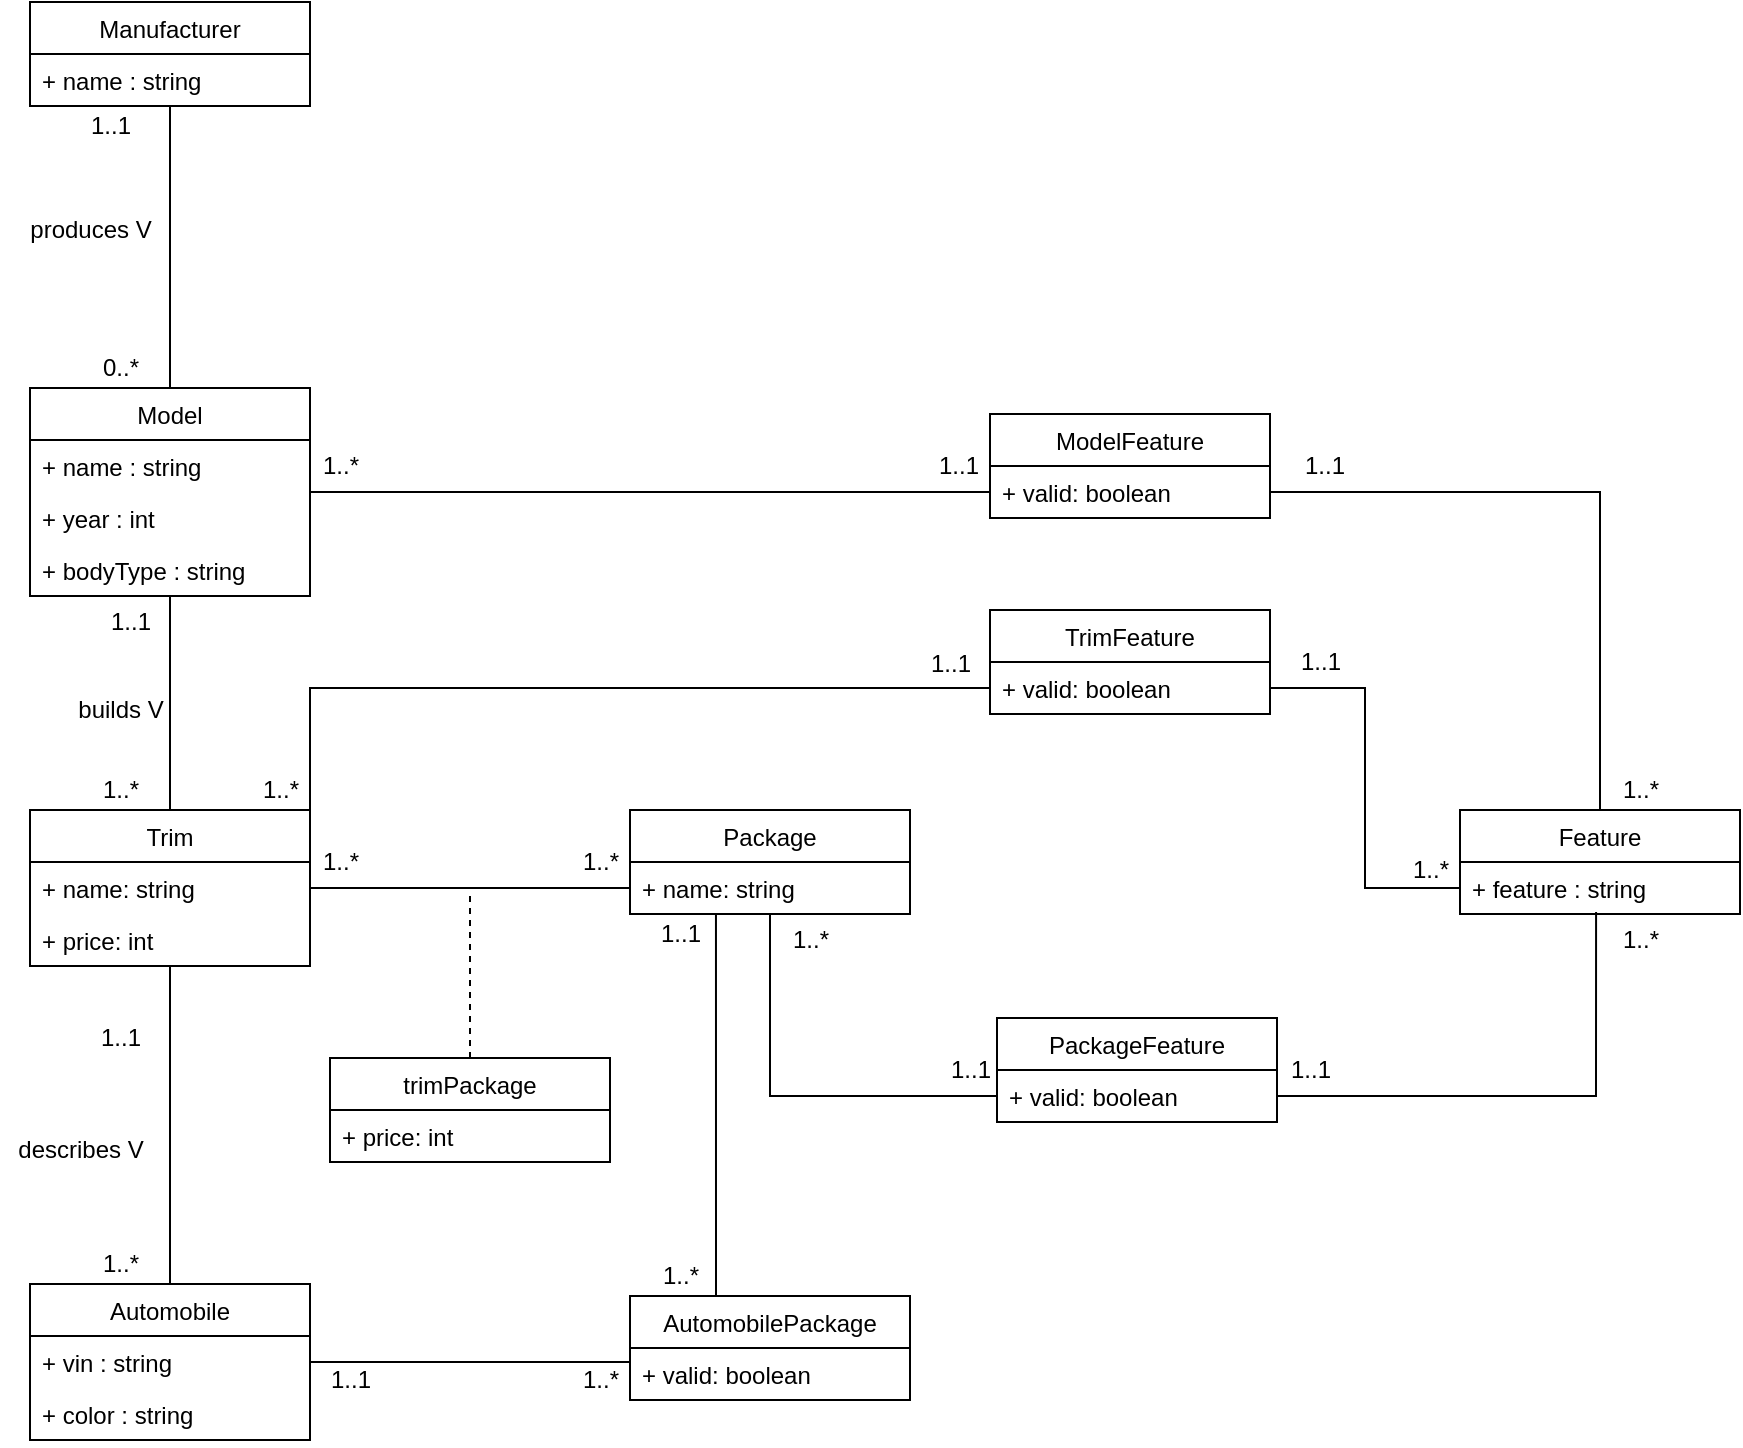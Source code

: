 <mxfile version="17.4.1" type="github" pages="2">
  <diagram id="C5RBs43oDa-KdzZeNtuy" name="UML">
    <mxGraphModel dx="1426" dy="756" grid="1" gridSize="10" guides="1" tooltips="1" connect="1" arrows="1" fold="1" page="1" pageScale="1" pageWidth="827" pageHeight="1169" math="0" shadow="0">
      <root>
        <mxCell id="WIyWlLk6GJQsqaUBKTNV-0" />
        <mxCell id="WIyWlLk6GJQsqaUBKTNV-1" parent="WIyWlLk6GJQsqaUBKTNV-0" />
        <mxCell id="Or8MDgzWeUA1rg3pKt2o-17" value="Automobile" style="swimlane;fontStyle=0;childLayout=stackLayout;horizontal=1;startSize=26;fillColor=none;horizontalStack=0;resizeParent=1;resizeParentMax=0;resizeLast=0;collapsible=1;marginBottom=0;" parent="WIyWlLk6GJQsqaUBKTNV-1" vertex="1">
          <mxGeometry x="400" y="757" width="140" height="78" as="geometry" />
        </mxCell>
        <mxCell id="Or8MDgzWeUA1rg3pKt2o-19" value="+ vin : string" style="text;strokeColor=none;fillColor=none;align=left;verticalAlign=top;spacingLeft=4;spacingRight=4;overflow=hidden;rotatable=0;points=[[0,0.5],[1,0.5]];portConstraint=eastwest;" parent="Or8MDgzWeUA1rg3pKt2o-17" vertex="1">
          <mxGeometry y="26" width="140" height="26" as="geometry" />
        </mxCell>
        <mxCell id="o4tWrnGbzl8JwMSjb8Ak-13" value="+ color : string" style="text;strokeColor=none;fillColor=none;align=left;verticalAlign=top;spacingLeft=4;spacingRight=4;overflow=hidden;rotatable=0;points=[[0,0.5],[1,0.5]];portConstraint=eastwest;" parent="Or8MDgzWeUA1rg3pKt2o-17" vertex="1">
          <mxGeometry y="52" width="140" height="26" as="geometry" />
        </mxCell>
        <mxCell id="Ud0a_NICC3Nt5wF7IsXR-11" style="edgeStyle=orthogonalEdgeStyle;rounded=0;orthogonalLoop=1;jettySize=auto;html=1;endArrow=none;endFill=0;" parent="WIyWlLk6GJQsqaUBKTNV-1" source="Or8MDgzWeUA1rg3pKt2o-31" target="Or8MDgzWeUA1rg3pKt2o-44" edge="1">
          <mxGeometry relative="1" as="geometry" />
        </mxCell>
        <mxCell id="Or8MDgzWeUA1rg3pKt2o-31" value="Manufacturer" style="swimlane;fontStyle=0;childLayout=stackLayout;horizontal=1;startSize=26;fillColor=none;horizontalStack=0;resizeParent=1;resizeParentMax=0;resizeLast=0;collapsible=1;marginBottom=0;" parent="WIyWlLk6GJQsqaUBKTNV-1" vertex="1">
          <mxGeometry x="400" y="116" width="140" height="52" as="geometry" />
        </mxCell>
        <mxCell id="Or8MDgzWeUA1rg3pKt2o-32" value="+ name : string" style="text;strokeColor=none;fillColor=none;align=left;verticalAlign=top;spacingLeft=4;spacingRight=4;overflow=hidden;rotatable=0;points=[[0,0.5],[1,0.5]];portConstraint=eastwest;" parent="Or8MDgzWeUA1rg3pKt2o-31" vertex="1">
          <mxGeometry y="26" width="140" height="26" as="geometry" />
        </mxCell>
        <mxCell id="Or8MDgzWeUA1rg3pKt2o-34" value="1..1" style="text;html=1;align=center;verticalAlign=middle;resizable=0;points=[];autosize=1;strokeColor=none;fillColor=none;" parent="WIyWlLk6GJQsqaUBKTNV-1" vertex="1">
          <mxGeometry x="420" y="168" width="40" height="20" as="geometry" />
        </mxCell>
        <mxCell id="Or8MDgzWeUA1rg3pKt2o-35" value="0..*" style="text;html=1;align=center;verticalAlign=middle;resizable=0;points=[];autosize=1;strokeColor=none;fillColor=none;" parent="WIyWlLk6GJQsqaUBKTNV-1" vertex="1">
          <mxGeometry x="430" y="289" width="30" height="20" as="geometry" />
        </mxCell>
        <mxCell id="Ud0a_NICC3Nt5wF7IsXR-9" style="edgeStyle=orthogonalEdgeStyle;rounded=0;orthogonalLoop=1;jettySize=auto;html=1;entryX=0.5;entryY=0;entryDx=0;entryDy=0;endArrow=none;endFill=0;" parent="WIyWlLk6GJQsqaUBKTNV-1" source="Or8MDgzWeUA1rg3pKt2o-44" target="8DEb6k_h8O8LY1NTbbbO-2" edge="1">
          <mxGeometry relative="1" as="geometry" />
        </mxCell>
        <mxCell id="-DOf1A34W1WNaZHsbsLS-14" style="edgeStyle=orthogonalEdgeStyle;rounded=0;orthogonalLoop=1;jettySize=auto;html=1;endArrow=none;endFill=0;" parent="WIyWlLk6GJQsqaUBKTNV-1" source="Or8MDgzWeUA1rg3pKt2o-44" target="-DOf1A34W1WNaZHsbsLS-1" edge="1">
          <mxGeometry relative="1" as="geometry" />
        </mxCell>
        <mxCell id="Or8MDgzWeUA1rg3pKt2o-44" value="Model" style="swimlane;fontStyle=0;childLayout=stackLayout;horizontal=1;startSize=26;fillColor=none;horizontalStack=0;resizeParent=1;resizeParentMax=0;resizeLast=0;collapsible=1;marginBottom=0;" parent="WIyWlLk6GJQsqaUBKTNV-1" vertex="1">
          <mxGeometry x="400" y="309" width="140" height="104" as="geometry" />
        </mxCell>
        <mxCell id="Or8MDgzWeUA1rg3pKt2o-45" value="+ name : string" style="text;strokeColor=none;fillColor=none;align=left;verticalAlign=top;spacingLeft=4;spacingRight=4;overflow=hidden;rotatable=0;points=[[0,0.5],[1,0.5]];portConstraint=eastwest;" parent="Or8MDgzWeUA1rg3pKt2o-44" vertex="1">
          <mxGeometry y="26" width="140" height="26" as="geometry" />
        </mxCell>
        <mxCell id="o4tWrnGbzl8JwMSjb8Ak-18" value="+ year : int" style="text;strokeColor=none;fillColor=none;align=left;verticalAlign=top;spacingLeft=4;spacingRight=4;overflow=hidden;rotatable=0;points=[[0,0.5],[1,0.5]];portConstraint=eastwest;" parent="Or8MDgzWeUA1rg3pKt2o-44" vertex="1">
          <mxGeometry y="52" width="140" height="26" as="geometry" />
        </mxCell>
        <mxCell id="o4tWrnGbzl8JwMSjb8Ak-20" value="+ bodyType : string" style="text;strokeColor=none;fillColor=none;align=left;verticalAlign=top;spacingLeft=4;spacingRight=4;overflow=hidden;rotatable=0;points=[[0,0.5],[1,0.5]];portConstraint=eastwest;" parent="Or8MDgzWeUA1rg3pKt2o-44" vertex="1">
          <mxGeometry y="78" width="140" height="26" as="geometry" />
        </mxCell>
        <mxCell id="Or8MDgzWeUA1rg3pKt2o-52" value="1..1" style="text;html=1;align=center;verticalAlign=middle;resizable=0;points=[];autosize=1;strokeColor=none;fillColor=none;" parent="WIyWlLk6GJQsqaUBKTNV-1" vertex="1">
          <mxGeometry x="430" y="416" width="40" height="20" as="geometry" />
        </mxCell>
        <mxCell id="-m3CD6y7b0vlXwfP6cMi-0" value="produces V" style="text;html=1;align=center;verticalAlign=middle;resizable=0;points=[];autosize=1;strokeColor=none;fillColor=none;" parent="WIyWlLk6GJQsqaUBKTNV-1" vertex="1">
          <mxGeometry x="390" y="220" width="80" height="20" as="geometry" />
        </mxCell>
        <mxCell id="Ud0a_NICC3Nt5wF7IsXR-8" style="edgeStyle=orthogonalEdgeStyle;rounded=0;orthogonalLoop=1;jettySize=auto;html=1;entryX=0.5;entryY=0;entryDx=0;entryDy=0;endArrow=none;endFill=0;" parent="WIyWlLk6GJQsqaUBKTNV-1" source="8DEb6k_h8O8LY1NTbbbO-2" target="Or8MDgzWeUA1rg3pKt2o-17" edge="1">
          <mxGeometry relative="1" as="geometry" />
        </mxCell>
        <mxCell id="8DEb6k_h8O8LY1NTbbbO-2" value="Trim" style="swimlane;fontStyle=0;childLayout=stackLayout;horizontal=1;startSize=26;fillColor=none;horizontalStack=0;resizeParent=1;resizeParentMax=0;resizeLast=0;collapsible=1;marginBottom=0;" parent="WIyWlLk6GJQsqaUBKTNV-1" vertex="1">
          <mxGeometry x="400" y="520" width="140" height="78" as="geometry" />
        </mxCell>
        <mxCell id="8DEb6k_h8O8LY1NTbbbO-3" value="+ name: string" style="text;strokeColor=none;fillColor=none;align=left;verticalAlign=top;spacingLeft=4;spacingRight=4;overflow=hidden;rotatable=0;points=[[0,0.5],[1,0.5]];portConstraint=eastwest;" parent="8DEb6k_h8O8LY1NTbbbO-2" vertex="1">
          <mxGeometry y="26" width="140" height="26" as="geometry" />
        </mxCell>
        <mxCell id="8DEb6k_h8O8LY1NTbbbO-4" value="+ price: int" style="text;strokeColor=none;fillColor=none;align=left;verticalAlign=top;spacingLeft=4;spacingRight=4;overflow=hidden;rotatable=0;points=[[0,0.5],[1,0.5]];portConstraint=eastwest;" parent="8DEb6k_h8O8LY1NTbbbO-2" vertex="1">
          <mxGeometry y="52" width="140" height="26" as="geometry" />
        </mxCell>
        <mxCell id="8DEb6k_h8O8LY1NTbbbO-6" value="Feature" style="swimlane;fontStyle=0;childLayout=stackLayout;horizontal=1;startSize=26;fillColor=none;horizontalStack=0;resizeParent=1;resizeParentMax=0;resizeLast=0;collapsible=1;marginBottom=0;" parent="WIyWlLk6GJQsqaUBKTNV-1" vertex="1">
          <mxGeometry x="1115" y="520" width="140" height="52" as="geometry" />
        </mxCell>
        <mxCell id="8DEb6k_h8O8LY1NTbbbO-7" value="+ feature : string" style="text;strokeColor=none;fillColor=none;align=left;verticalAlign=top;spacingLeft=4;spacingRight=4;overflow=hidden;rotatable=0;points=[[0,0.5],[1,0.5]];portConstraint=eastwest;" parent="8DEb6k_h8O8LY1NTbbbO-6" vertex="1">
          <mxGeometry y="26" width="140" height="26" as="geometry" />
        </mxCell>
        <mxCell id="-DOf1A34W1WNaZHsbsLS-8" style="edgeStyle=orthogonalEdgeStyle;rounded=0;orthogonalLoop=1;jettySize=auto;html=1;endArrow=none;endFill=0;" parent="WIyWlLk6GJQsqaUBKTNV-1" source="8DEb6k_h8O8LY1NTbbbO-10" target="-DOf1A34W1WNaZHsbsLS-7" edge="1">
          <mxGeometry relative="1" as="geometry" />
        </mxCell>
        <mxCell id="8DEb6k_h8O8LY1NTbbbO-10" value="Package" style="swimlane;fontStyle=0;childLayout=stackLayout;horizontal=1;startSize=26;fillColor=none;horizontalStack=0;resizeParent=1;resizeParentMax=0;resizeLast=0;collapsible=1;marginBottom=0;" parent="WIyWlLk6GJQsqaUBKTNV-1" vertex="1">
          <mxGeometry x="700" y="520" width="140" height="52" as="geometry" />
        </mxCell>
        <mxCell id="8DEb6k_h8O8LY1NTbbbO-12" value="+ name: string" style="text;strokeColor=none;fillColor=none;align=left;verticalAlign=top;spacingLeft=4;spacingRight=4;overflow=hidden;rotatable=0;points=[[0,0.5],[1,0.5]];portConstraint=eastwest;" parent="8DEb6k_h8O8LY1NTbbbO-10" vertex="1">
          <mxGeometry y="26" width="140" height="26" as="geometry" />
        </mxCell>
        <mxCell id="Ud0a_NICC3Nt5wF7IsXR-12" value="1..*" style="text;html=1;align=center;verticalAlign=middle;resizable=0;points=[];autosize=1;strokeColor=none;fillColor=none;" parent="WIyWlLk6GJQsqaUBKTNV-1" vertex="1">
          <mxGeometry x="430" y="500" width="30" height="20" as="geometry" />
        </mxCell>
        <mxCell id="Ud0a_NICC3Nt5wF7IsXR-15" value="describes V" style="text;html=1;align=center;verticalAlign=middle;resizable=0;points=[];autosize=1;strokeColor=none;fillColor=none;" parent="WIyWlLk6GJQsqaUBKTNV-1" vertex="1">
          <mxGeometry x="385" y="680" width="80" height="20" as="geometry" />
        </mxCell>
        <mxCell id="Ud0a_NICC3Nt5wF7IsXR-16" value="1..1" style="text;html=1;align=center;verticalAlign=middle;resizable=0;points=[];autosize=1;strokeColor=none;fillColor=none;" parent="WIyWlLk6GJQsqaUBKTNV-1" vertex="1">
          <mxGeometry x="425" y="624" width="40" height="20" as="geometry" />
        </mxCell>
        <mxCell id="Ud0a_NICC3Nt5wF7IsXR-17" value="1..*" style="text;html=1;align=center;verticalAlign=middle;resizable=0;points=[];autosize=1;strokeColor=none;fillColor=none;" parent="WIyWlLk6GJQsqaUBKTNV-1" vertex="1">
          <mxGeometry x="430" y="737" width="30" height="20" as="geometry" />
        </mxCell>
        <mxCell id="RyBGBllqxRV5RHMmIfuP-0" value="1..*" style="text;html=1;align=center;verticalAlign=middle;resizable=0;points=[];autosize=1;strokeColor=none;fillColor=none;" parent="WIyWlLk6GJQsqaUBKTNV-1" vertex="1">
          <mxGeometry x="670" y="536" width="30" height="20" as="geometry" />
        </mxCell>
        <mxCell id="RyBGBllqxRV5RHMmIfuP-1" value="1..*" style="text;html=1;align=center;verticalAlign=middle;resizable=0;points=[];autosize=1;strokeColor=none;fillColor=none;" parent="WIyWlLk6GJQsqaUBKTNV-1" vertex="1">
          <mxGeometry x="510" y="500" width="30" height="20" as="geometry" />
        </mxCell>
        <mxCell id="fNrdm7jI-dU3t6L_VYXW-6" style="edgeStyle=orthogonalEdgeStyle;rounded=0;orthogonalLoop=1;jettySize=auto;html=1;endArrow=none;endFill=0;dashed=1;" edge="1" parent="WIyWlLk6GJQsqaUBKTNV-1" source="6gt69slnPqPusQmVnWQh-2">
          <mxGeometry relative="1" as="geometry">
            <mxPoint x="620" y="560" as="targetPoint" />
          </mxGeometry>
        </mxCell>
        <mxCell id="6gt69slnPqPusQmVnWQh-2" value="trimPackage" style="swimlane;fontStyle=0;childLayout=stackLayout;horizontal=1;startSize=26;fillColor=none;horizontalStack=0;resizeParent=1;resizeParentMax=0;resizeLast=0;collapsible=1;marginBottom=0;" parent="WIyWlLk6GJQsqaUBKTNV-1" vertex="1">
          <mxGeometry x="550" y="644" width="140" height="52" as="geometry" />
        </mxCell>
        <mxCell id="6gt69slnPqPusQmVnWQh-3" value="+ price: int" style="text;strokeColor=none;fillColor=none;align=left;verticalAlign=top;spacingLeft=4;spacingRight=4;overflow=hidden;rotatable=0;points=[[0,0.5],[1,0.5]];portConstraint=eastwest;" parent="6gt69slnPqPusQmVnWQh-2" vertex="1">
          <mxGeometry y="26" width="140" height="26" as="geometry" />
        </mxCell>
        <mxCell id="VV0gFn5aZjYCtKNme97P-0" value="1..*" style="text;html=1;align=center;verticalAlign=middle;resizable=0;points=[];autosize=1;strokeColor=none;fillColor=none;" parent="WIyWlLk6GJQsqaUBKTNV-1" vertex="1">
          <mxGeometry x="1190" y="500" width="30" height="20" as="geometry" />
        </mxCell>
        <mxCell id="-DOf1A34W1WNaZHsbsLS-0" value="ModelFeature" style="swimlane;fontStyle=0;childLayout=stackLayout;horizontal=1;startSize=26;fillColor=none;horizontalStack=0;resizeParent=1;resizeParentMax=0;resizeLast=0;collapsible=1;marginBottom=0;" parent="WIyWlLk6GJQsqaUBKTNV-1" vertex="1">
          <mxGeometry x="880" y="322" width="140" height="52" as="geometry" />
        </mxCell>
        <mxCell id="-DOf1A34W1WNaZHsbsLS-1" value="+ valid: boolean" style="text;strokeColor=none;fillColor=none;align=left;verticalAlign=top;spacingLeft=4;spacingRight=4;overflow=hidden;rotatable=0;points=[[0,0.5],[1,0.5]];portConstraint=eastwest;" parent="-DOf1A34W1WNaZHsbsLS-0" vertex="1">
          <mxGeometry y="26" width="140" height="26" as="geometry" />
        </mxCell>
        <mxCell id="-DOf1A34W1WNaZHsbsLS-6" value="PackageFeature" style="swimlane;fontStyle=0;childLayout=stackLayout;horizontal=1;startSize=26;fillColor=none;horizontalStack=0;resizeParent=1;resizeParentMax=0;resizeLast=0;collapsible=1;marginBottom=0;" parent="WIyWlLk6GJQsqaUBKTNV-1" vertex="1">
          <mxGeometry x="883.5" y="624" width="140" height="52" as="geometry" />
        </mxCell>
        <mxCell id="-DOf1A34W1WNaZHsbsLS-7" value="+ valid: boolean" style="text;strokeColor=none;fillColor=none;align=left;verticalAlign=top;spacingLeft=4;spacingRight=4;overflow=hidden;rotatable=0;points=[[0,0.5],[1,0.5]];portConstraint=eastwest;" parent="-DOf1A34W1WNaZHsbsLS-6" vertex="1">
          <mxGeometry y="26" width="140" height="26" as="geometry" />
        </mxCell>
        <mxCell id="-DOf1A34W1WNaZHsbsLS-10" value="TrimFeature" style="swimlane;fontStyle=0;childLayout=stackLayout;horizontal=1;startSize=26;fillColor=none;horizontalStack=0;resizeParent=1;resizeParentMax=0;resizeLast=0;collapsible=1;marginBottom=0;" parent="WIyWlLk6GJQsqaUBKTNV-1" vertex="1">
          <mxGeometry x="880" y="420" width="140" height="52" as="geometry" />
        </mxCell>
        <mxCell id="-DOf1A34W1WNaZHsbsLS-11" value="+ valid: boolean" style="text;strokeColor=none;fillColor=none;align=left;verticalAlign=top;spacingLeft=4;spacingRight=4;overflow=hidden;rotatable=0;points=[[0,0.5],[1,0.5]];portConstraint=eastwest;" parent="-DOf1A34W1WNaZHsbsLS-10" vertex="1">
          <mxGeometry y="26" width="140" height="26" as="geometry" />
        </mxCell>
        <mxCell id="-DOf1A34W1WNaZHsbsLS-16" style="edgeStyle=orthogonalEdgeStyle;rounded=0;orthogonalLoop=1;jettySize=auto;html=1;entryX=0.5;entryY=0;entryDx=0;entryDy=0;endArrow=none;endFill=0;" parent="WIyWlLk6GJQsqaUBKTNV-1" source="-DOf1A34W1WNaZHsbsLS-1" target="8DEb6k_h8O8LY1NTbbbO-6" edge="1">
          <mxGeometry relative="1" as="geometry" />
        </mxCell>
        <mxCell id="-DOf1A34W1WNaZHsbsLS-17" value="1..*" style="text;html=1;align=center;verticalAlign=middle;resizable=0;points=[];autosize=1;strokeColor=none;fillColor=none;" parent="WIyWlLk6GJQsqaUBKTNV-1" vertex="1">
          <mxGeometry x="540" y="338" width="30" height="20" as="geometry" />
        </mxCell>
        <mxCell id="-DOf1A34W1WNaZHsbsLS-19" value="1..1" style="text;html=1;align=center;verticalAlign=middle;resizable=0;points=[];autosize=1;strokeColor=none;fillColor=none;" parent="WIyWlLk6GJQsqaUBKTNV-1" vertex="1">
          <mxGeometry x="843.5" y="338" width="40" height="20" as="geometry" />
        </mxCell>
        <mxCell id="-DOf1A34W1WNaZHsbsLS-20" value="1..1" style="text;html=1;align=center;verticalAlign=middle;resizable=0;points=[];autosize=1;strokeColor=none;fillColor=none;" parent="WIyWlLk6GJQsqaUBKTNV-1" vertex="1">
          <mxGeometry x="1026.5" y="338" width="40" height="20" as="geometry" />
        </mxCell>
        <mxCell id="-DOf1A34W1WNaZHsbsLS-21" value="1..*" style="text;html=1;align=center;verticalAlign=middle;resizable=0;points=[];autosize=1;strokeColor=none;fillColor=none;" parent="WIyWlLk6GJQsqaUBKTNV-1" vertex="1">
          <mxGeometry x="1190" y="575" width="30" height="20" as="geometry" />
        </mxCell>
        <mxCell id="-DOf1A34W1WNaZHsbsLS-22" value="1..*" style="text;html=1;align=center;verticalAlign=middle;resizable=0;points=[];autosize=1;strokeColor=none;fillColor=none;" parent="WIyWlLk6GJQsqaUBKTNV-1" vertex="1">
          <mxGeometry x="775" y="575" width="30" height="20" as="geometry" />
        </mxCell>
        <mxCell id="-DOf1A34W1WNaZHsbsLS-23" value="1..*" style="text;html=1;align=center;verticalAlign=middle;resizable=0;points=[];autosize=1;strokeColor=none;fillColor=none;" parent="WIyWlLk6GJQsqaUBKTNV-1" vertex="1">
          <mxGeometry x="540" y="536" width="30" height="20" as="geometry" />
        </mxCell>
        <mxCell id="-DOf1A34W1WNaZHsbsLS-24" value="1..*" style="text;html=1;align=center;verticalAlign=middle;resizable=0;points=[];autosize=1;strokeColor=none;fillColor=none;" parent="WIyWlLk6GJQsqaUBKTNV-1" vertex="1">
          <mxGeometry x="1085" y="540" width="30" height="20" as="geometry" />
        </mxCell>
        <mxCell id="-DOf1A34W1WNaZHsbsLS-25" value="1..1" style="text;html=1;align=center;verticalAlign=middle;resizable=0;points=[];autosize=1;strokeColor=none;fillColor=none;" parent="WIyWlLk6GJQsqaUBKTNV-1" vertex="1">
          <mxGeometry x="850" y="640" width="40" height="20" as="geometry" />
        </mxCell>
        <mxCell id="-DOf1A34W1WNaZHsbsLS-26" value="1..1" style="text;html=1;align=center;verticalAlign=middle;resizable=0;points=[];autosize=1;strokeColor=none;fillColor=none;" parent="WIyWlLk6GJQsqaUBKTNV-1" vertex="1">
          <mxGeometry x="1020" y="640" width="40" height="20" as="geometry" />
        </mxCell>
        <mxCell id="-DOf1A34W1WNaZHsbsLS-27" value="1..1" style="text;html=1;align=center;verticalAlign=middle;resizable=0;points=[];autosize=1;strokeColor=none;fillColor=none;" parent="WIyWlLk6GJQsqaUBKTNV-1" vertex="1">
          <mxGeometry x="840" y="437" width="40" height="20" as="geometry" />
        </mxCell>
        <mxCell id="-DOf1A34W1WNaZHsbsLS-28" value="1..1" style="text;html=1;align=center;verticalAlign=middle;resizable=0;points=[];autosize=1;strokeColor=none;fillColor=none;" parent="WIyWlLk6GJQsqaUBKTNV-1" vertex="1">
          <mxGeometry x="1025" y="436" width="40" height="20" as="geometry" />
        </mxCell>
        <mxCell id="-DOf1A34W1WNaZHsbsLS-31" style="edgeStyle=orthogonalEdgeStyle;rounded=0;orthogonalLoop=1;jettySize=auto;html=1;entryX=1;entryY=0;entryDx=0;entryDy=0;endArrow=none;endFill=0;" parent="WIyWlLk6GJQsqaUBKTNV-1" source="-DOf1A34W1WNaZHsbsLS-11" target="8DEb6k_h8O8LY1NTbbbO-2" edge="1">
          <mxGeometry relative="1" as="geometry" />
        </mxCell>
        <mxCell id="-DOf1A34W1WNaZHsbsLS-32" style="edgeStyle=orthogonalEdgeStyle;rounded=0;orthogonalLoop=1;jettySize=auto;html=1;entryX=0;entryY=0.5;entryDx=0;entryDy=0;endArrow=none;endFill=0;" parent="WIyWlLk6GJQsqaUBKTNV-1" source="-DOf1A34W1WNaZHsbsLS-11" target="8DEb6k_h8O8LY1NTbbbO-7" edge="1">
          <mxGeometry relative="1" as="geometry" />
        </mxCell>
        <mxCell id="fNrdm7jI-dU3t6L_VYXW-5" style="edgeStyle=orthogonalEdgeStyle;rounded=0;orthogonalLoop=1;jettySize=auto;html=1;entryX=0.307;entryY=1;entryDx=0;entryDy=0;entryPerimeter=0;endArrow=none;endFill=0;" edge="1" parent="WIyWlLk6GJQsqaUBKTNV-1" source="7df-t5IYlIwixRJtGi0B-0" target="8DEb6k_h8O8LY1NTbbbO-12">
          <mxGeometry relative="1" as="geometry">
            <Array as="points">
              <mxPoint x="743" y="720" />
              <mxPoint x="743" y="720" />
            </Array>
          </mxGeometry>
        </mxCell>
        <mxCell id="7df-t5IYlIwixRJtGi0B-0" value="AutomobilePackage" style="swimlane;fontStyle=0;childLayout=stackLayout;horizontal=1;startSize=26;fillColor=none;horizontalStack=0;resizeParent=1;resizeParentMax=0;resizeLast=0;collapsible=1;marginBottom=0;" parent="WIyWlLk6GJQsqaUBKTNV-1" vertex="1">
          <mxGeometry x="700" y="763" width="140" height="52" as="geometry" />
        </mxCell>
        <mxCell id="7df-t5IYlIwixRJtGi0B-1" value="+ valid: boolean" style="text;strokeColor=none;fillColor=none;align=left;verticalAlign=top;spacingLeft=4;spacingRight=4;overflow=hidden;rotatable=0;points=[[0,0.5],[1,0.5]];portConstraint=eastwest;" parent="7df-t5IYlIwixRJtGi0B-0" vertex="1">
          <mxGeometry y="26" width="140" height="26" as="geometry" />
        </mxCell>
        <mxCell id="7df-t5IYlIwixRJtGi0B-3" style="edgeStyle=orthogonalEdgeStyle;rounded=0;orthogonalLoop=1;jettySize=auto;html=1;entryX=0;entryY=0.269;entryDx=0;entryDy=0;entryPerimeter=0;endArrow=none;endFill=0;" parent="WIyWlLk6GJQsqaUBKTNV-1" source="Or8MDgzWeUA1rg3pKt2o-19" target="7df-t5IYlIwixRJtGi0B-1" edge="1">
          <mxGeometry relative="1" as="geometry" />
        </mxCell>
        <mxCell id="SuVrjZ337fuIrmnMwLbn-0" value="1..1" style="text;html=1;align=center;verticalAlign=middle;resizable=0;points=[];autosize=1;strokeColor=none;fillColor=none;" parent="WIyWlLk6GJQsqaUBKTNV-1" vertex="1">
          <mxGeometry x="540" y="795" width="40" height="20" as="geometry" />
        </mxCell>
        <mxCell id="SuVrjZ337fuIrmnMwLbn-1" value="1..1" style="text;html=1;align=center;verticalAlign=middle;resizable=0;points=[];autosize=1;strokeColor=none;fillColor=none;" parent="WIyWlLk6GJQsqaUBKTNV-1" vertex="1">
          <mxGeometry x="705" y="572" width="40" height="20" as="geometry" />
        </mxCell>
        <mxCell id="SuVrjZ337fuIrmnMwLbn-2" value="1..*" style="text;html=1;align=center;verticalAlign=middle;resizable=0;points=[];autosize=1;strokeColor=none;fillColor=none;" parent="WIyWlLk6GJQsqaUBKTNV-1" vertex="1">
          <mxGeometry x="670" y="795" width="30" height="20" as="geometry" />
        </mxCell>
        <mxCell id="SuVrjZ337fuIrmnMwLbn-3" value="1..*" style="text;html=1;align=center;verticalAlign=middle;resizable=0;points=[];autosize=1;strokeColor=none;fillColor=none;" parent="WIyWlLk6GJQsqaUBKTNV-1" vertex="1">
          <mxGeometry x="710" y="743" width="30" height="20" as="geometry" />
        </mxCell>
        <mxCell id="fNrdm7jI-dU3t6L_VYXW-0" style="edgeStyle=orthogonalEdgeStyle;rounded=0;orthogonalLoop=1;jettySize=auto;html=1;entryX=0.486;entryY=0.962;entryDx=0;entryDy=0;entryPerimeter=0;endArrow=none;endFill=0;" edge="1" parent="WIyWlLk6GJQsqaUBKTNV-1" source="-DOf1A34W1WNaZHsbsLS-7" target="8DEb6k_h8O8LY1NTbbbO-7">
          <mxGeometry relative="1" as="geometry" />
        </mxCell>
        <mxCell id="fNrdm7jI-dU3t6L_VYXW-1" style="edgeStyle=orthogonalEdgeStyle;rounded=0;orthogonalLoop=1;jettySize=auto;html=1;entryX=1;entryY=0.5;entryDx=0;entryDy=0;endArrow=none;endFill=0;" edge="1" parent="WIyWlLk6GJQsqaUBKTNV-1" source="8DEb6k_h8O8LY1NTbbbO-12" target="8DEb6k_h8O8LY1NTbbbO-3">
          <mxGeometry relative="1" as="geometry" />
        </mxCell>
        <mxCell id="65N80luniTSzHyQEPkIh-0" value="builds V" style="text;html=1;align=center;verticalAlign=middle;resizable=0;points=[];autosize=1;strokeColor=none;fillColor=none;" vertex="1" parent="WIyWlLk6GJQsqaUBKTNV-1">
          <mxGeometry x="415" y="460" width="60" height="20" as="geometry" />
        </mxCell>
      </root>
    </mxGraphModel>
  </diagram>
  <diagram id="vETBrN34HBiLYf2aGHaA" name="Scheme">
    <mxGraphModel dx="2276" dy="756" grid="1" gridSize="10" guides="1" tooltips="1" connect="1" arrows="1" fold="1" page="1" pageScale="1" pageWidth="850" pageHeight="1100" math="0" shadow="0">
      <root>
        <mxCell id="iczGk36Ovgoqb-Fh8N0Z-0" />
        <mxCell id="iczGk36Ovgoqb-Fh8N0Z-1" parent="iczGk36Ovgoqb-Fh8N0Z-0" />
        <mxCell id="a1B0v33AjIvHVEClIW8Y-0" value="UK" style="whiteSpace=wrap;html=1;fillColor=#d5e8d4;strokeColor=#82b366;" parent="iczGk36Ovgoqb-Fh8N0Z-1" vertex="1">
          <mxGeometry x="120" y="100" width="80" height="20" as="geometry" />
        </mxCell>
        <mxCell id="abCJwmOSjDs6sgXuqNLG-12" style="edgeStyle=orthogonalEdgeStyle;rounded=0;orthogonalLoop=1;jettySize=auto;html=1;entryX=1;entryY=0.5;entryDx=0;entryDy=0;endArrow=none;endFill=0;" edge="1" parent="iczGk36Ovgoqb-Fh8N0Z-1" source="iczGk36Ovgoqb-Fh8N0Z-28" target="PdGvECBdAQsYEk5DXZ6r-12">
          <mxGeometry relative="1" as="geometry">
            <Array as="points">
              <mxPoint x="640" y="890" />
              <mxPoint x="640" y="780" />
            </Array>
          </mxGeometry>
        </mxCell>
        <mxCell id="iczGk36Ovgoqb-Fh8N0Z-28" value="PK" style="whiteSpace=wrap;html=1;fillColor=#fff2cc;strokeColor=#d6b656;" parent="iczGk36Ovgoqb-Fh8N0Z-1" vertex="1">
          <mxGeometry x="140" y="880" width="70" height="20" as="geometry" />
        </mxCell>
        <mxCell id="iczGk36Ovgoqb-Fh8N0Z-27" value="VIN" style="whiteSpace=wrap;html=1;" parent="iczGk36Ovgoqb-Fh8N0Z-1" vertex="1">
          <mxGeometry x="140" y="860" width="70" height="20" as="geometry" />
        </mxCell>
        <mxCell id="iczGk36Ovgoqb-Fh8N0Z-11" value="FK" style="whiteSpace=wrap;html=1;fillColor=#dae8fc;strokeColor=#6c8ebf;" parent="iczGk36Ovgoqb-Fh8N0Z-1" vertex="1">
          <mxGeometry x="70" y="200" width="120" height="20" as="geometry" />
        </mxCell>
        <mxCell id="iczGk36Ovgoqb-Fh8N0Z-17" value="UK" style="whiteSpace=wrap;html=1;fillColor=#d5e8d4;strokeColor=#82b366;" parent="iczGk36Ovgoqb-Fh8N0Z-1" vertex="1">
          <mxGeometry x="190" y="240" width="250" height="20" as="geometry" />
        </mxCell>
        <mxCell id="abCJwmOSjDs6sgXuqNLG-2" style="edgeStyle=orthogonalEdgeStyle;rounded=0;orthogonalLoop=1;jettySize=auto;html=1;entryX=0.5;entryY=0;entryDx=0;entryDy=0;endArrow=none;endFill=0;" edge="1" parent="iczGk36Ovgoqb-Fh8N0Z-1" source="iczGk36Ovgoqb-Fh8N0Z-5" target="iczGk36Ovgoqb-Fh8N0Z-11">
          <mxGeometry relative="1" as="geometry" />
        </mxCell>
        <mxCell id="iczGk36Ovgoqb-Fh8N0Z-5" value="PK" style="whiteSpace=wrap;html=1;fillColor=#fff2cc;strokeColor=#d6b656;" parent="iczGk36Ovgoqb-Fh8N0Z-1" vertex="1">
          <mxGeometry y="100" width="120" height="20" as="geometry" />
        </mxCell>
        <mxCell id="iczGk36Ovgoqb-Fh8N0Z-3" value="manufacturerID" style="whiteSpace=wrap;html=1;" parent="iczGk36Ovgoqb-Fh8N0Z-1" vertex="1">
          <mxGeometry y="80" width="120" height="20" as="geometry" />
        </mxCell>
        <mxCell id="iczGk36Ovgoqb-Fh8N0Z-4" value="name" style="whiteSpace=wrap;html=1;" parent="iczGk36Ovgoqb-Fh8N0Z-1" vertex="1">
          <mxGeometry x="120" y="80" width="80" height="20" as="geometry" />
        </mxCell>
        <mxCell id="iPj5VQGkTCmIwQI4NGwS-35" style="edgeStyle=orthogonalEdgeStyle;rounded=0;orthogonalLoop=1;jettySize=auto;html=1;exitX=0.5;exitY=1;exitDx=0;exitDy=0;entryX=0.5;entryY=0;entryDx=0;entryDy=0;endArrow=none;endFill=0;" parent="iczGk36Ovgoqb-Fh8N0Z-1" source="iczGk36Ovgoqb-Fh8N0Z-7" target="KYDgk8bsDNhlpdBU-V4L-11" edge="1">
          <mxGeometry relative="1" as="geometry" />
        </mxCell>
        <mxCell id="BrUoc6RG7-1IVhZt8apD-3" style="edgeStyle=orthogonalEdgeStyle;rounded=0;orthogonalLoop=1;jettySize=auto;html=1;entryX=0;entryY=0.5;entryDx=0;entryDy=0;endArrow=none;endFill=0;" parent="iczGk36Ovgoqb-Fh8N0Z-1" source="iczGk36Ovgoqb-Fh8N0Z-7" target="lL7mLhba4SzhNa93PelF-0" edge="1">
          <mxGeometry relative="1" as="geometry">
            <Array as="points">
              <mxPoint x="55" y="280" />
              <mxPoint x="730" y="280" />
              <mxPoint x="730" y="190" />
            </Array>
          </mxGeometry>
        </mxCell>
        <mxCell id="iczGk36Ovgoqb-Fh8N0Z-7" value="PK" style="whiteSpace=wrap;html=1;fillColor=#fff2cc;strokeColor=#d6b656;" parent="iczGk36Ovgoqb-Fh8N0Z-1" vertex="1">
          <mxGeometry y="240" width="70" height="20" as="geometry" />
        </mxCell>
        <mxCell id="iczGk36Ovgoqb-Fh8N0Z-8" value="modelID" style="whiteSpace=wrap;html=1;" parent="iczGk36Ovgoqb-Fh8N0Z-1" vertex="1">
          <mxGeometry y="220" width="70" height="20" as="geometry" />
        </mxCell>
        <mxCell id="iczGk36Ovgoqb-Fh8N0Z-9" value="modelName" style="whiteSpace=wrap;html=1;" parent="iczGk36Ovgoqb-Fh8N0Z-1" vertex="1">
          <mxGeometry x="190" y="220" width="100" height="20" as="geometry" />
        </mxCell>
        <mxCell id="iczGk36Ovgoqb-Fh8N0Z-10" value="manufacturerID" style="whiteSpace=wrap;html=1;" parent="iczGk36Ovgoqb-Fh8N0Z-1" vertex="1">
          <mxGeometry x="70" y="220" width="120" height="20" as="geometry" />
        </mxCell>
        <mxCell id="iczGk36Ovgoqb-Fh8N0Z-13" value="1..1" style="text;html=1;align=center;verticalAlign=middle;resizable=0;points=[];autosize=1;strokeColor=none;fillColor=none;" parent="iczGk36Ovgoqb-Fh8N0Z-1" vertex="1">
          <mxGeometry x="20" y="120" width="40" height="20" as="geometry" />
        </mxCell>
        <mxCell id="iczGk36Ovgoqb-Fh8N0Z-14" value="1..*" style="text;html=1;align=center;verticalAlign=middle;resizable=0;points=[];autosize=1;strokeColor=none;fillColor=none;" parent="iczGk36Ovgoqb-Fh8N0Z-1" vertex="1">
          <mxGeometry x="95" y="180" width="30" height="20" as="geometry" />
        </mxCell>
        <mxCell id="iczGk36Ovgoqb-Fh8N0Z-15" value="bodyType" style="whiteSpace=wrap;html=1;" parent="iczGk36Ovgoqb-Fh8N0Z-1" vertex="1">
          <mxGeometry x="290" y="220" width="90" height="20" as="geometry" />
        </mxCell>
        <mxCell id="iczGk36Ovgoqb-Fh8N0Z-16" value="year" style="whiteSpace=wrap;html=1;" parent="iczGk36Ovgoqb-Fh8N0Z-1" vertex="1">
          <mxGeometry x="380" y="220" width="60" height="20" as="geometry" />
        </mxCell>
        <mxCell id="iczGk36Ovgoqb-Fh8N0Z-22" value="trim_id" style="whiteSpace=wrap;html=1;" parent="iczGk36Ovgoqb-Fh8N0Z-1" vertex="1">
          <mxGeometry y="860" width="70" height="20" as="geometry" />
        </mxCell>
        <mxCell id="iczGk36Ovgoqb-Fh8N0Z-25" value="1..1" style="text;html=1;align=center;verticalAlign=middle;resizable=0;points=[];autosize=1;strokeColor=none;fillColor=none;" parent="iczGk36Ovgoqb-Fh8N0Z-1" vertex="1">
          <mxGeometry y="260" width="40" height="20" as="geometry" />
        </mxCell>
        <mxCell id="iczGk36Ovgoqb-Fh8N0Z-29" value="color" style="whiteSpace=wrap;html=1;" parent="iczGk36Ovgoqb-Fh8N0Z-1" vertex="1">
          <mxGeometry x="70" y="860" width="70" height="20" as="geometry" />
        </mxCell>
        <mxCell id="CGMDaPfwz_T63MdFcnMW-1" value="Packages" style="text;html=1;align=center;verticalAlign=middle;resizable=0;points=[];autosize=1;strokeColor=none;fillColor=none;" parent="iczGk36Ovgoqb-Fh8N0Z-1" vertex="1">
          <mxGeometry x="-10" y="540" width="70" height="20" as="geometry" />
        </mxCell>
        <mxCell id="KYDgk8bsDNhlpdBU-V4L-3" value="packageID" style="whiteSpace=wrap;html=1;" parent="iczGk36Ovgoqb-Fh8N0Z-1" vertex="1">
          <mxGeometry y="560" width="70" height="20" as="geometry" />
        </mxCell>
        <mxCell id="KYDgk8bsDNhlpdBU-V4L-4" value="name" style="whiteSpace=wrap;html=1;" parent="iczGk36Ovgoqb-Fh8N0Z-1" vertex="1">
          <mxGeometry x="70" y="560" width="100" height="20" as="geometry" />
        </mxCell>
        <mxCell id="KYDgk8bsDNhlpdBU-V4L-9" value="UK" style="whiteSpace=wrap;html=1;fillColor=#d5e8d4;strokeColor=#82b366;" parent="iczGk36Ovgoqb-Fh8N0Z-1" vertex="1">
          <mxGeometry x="60" y="420" width="150" height="20" as="geometry" />
        </mxCell>
        <mxCell id="KYDgk8bsDNhlpdBU-V4L-10" value="name" style="whiteSpace=wrap;html=1;" parent="iczGk36Ovgoqb-Fh8N0Z-1" vertex="1">
          <mxGeometry x="140" y="400" width="70" height="20" as="geometry" />
        </mxCell>
        <mxCell id="KYDgk8bsDNhlpdBU-V4L-11" value="FK" style="whiteSpace=wrap;html=1;fillColor=#dae8fc;strokeColor=#6c8ebf;" parent="iczGk36Ovgoqb-Fh8N0Z-1" vertex="1">
          <mxGeometry x="70" y="380" width="70" height="20" as="geometry" />
        </mxCell>
        <mxCell id="BrUoc6RG7-1IVhZt8apD-2" style="edgeStyle=orthogonalEdgeStyle;rounded=0;orthogonalLoop=1;jettySize=auto;html=1;entryX=0;entryY=0.5;entryDx=0;entryDy=0;endArrow=none;endFill=0;" parent="iczGk36Ovgoqb-Fh8N0Z-1" source="KYDgk8bsDNhlpdBU-V4L-12" target="9PLQaMzXwEtx9iaHG4z_-3" edge="1">
          <mxGeometry relative="1" as="geometry">
            <Array as="points">
              <mxPoint x="35" y="470" />
              <mxPoint x="435" y="470" />
              <mxPoint x="435" y="380" />
            </Array>
          </mxGeometry>
        </mxCell>
        <mxCell id="KYDgk8bsDNhlpdBU-V4L-12" value="PK" style="whiteSpace=wrap;html=1;fillColor=#fff2cc;strokeColor=#d6b656;" parent="iczGk36Ovgoqb-Fh8N0Z-1" vertex="1">
          <mxGeometry y="420" width="70" height="20" as="geometry" />
        </mxCell>
        <mxCell id="KYDgk8bsDNhlpdBU-V4L-13" value="trimID" style="whiteSpace=wrap;html=1;" parent="iczGk36Ovgoqb-Fh8N0Z-1" vertex="1">
          <mxGeometry y="400" width="70" height="20" as="geometry" />
        </mxCell>
        <mxCell id="KYDgk8bsDNhlpdBU-V4L-14" value="modelID" style="whiteSpace=wrap;html=1;" parent="iczGk36Ovgoqb-Fh8N0Z-1" vertex="1">
          <mxGeometry x="70" y="400" width="70" height="20" as="geometry" />
        </mxCell>
        <mxCell id="KYDgk8bsDNhlpdBU-V4L-15" value="price" style="whiteSpace=wrap;html=1;" parent="iczGk36Ovgoqb-Fh8N0Z-1" vertex="1">
          <mxGeometry x="210" y="400" width="70" height="20" as="geometry" />
        </mxCell>
        <mxCell id="abCJwmOSjDs6sgXuqNLG-9" style="edgeStyle=orthogonalEdgeStyle;rounded=0;orthogonalLoop=1;jettySize=auto;html=1;entryX=0;entryY=0.75;entryDx=0;entryDy=0;endArrow=none;endFill=0;" edge="1" parent="iczGk36Ovgoqb-Fh8N0Z-1" source="KYDgk8bsDNhlpdBU-V4L-21" target="PdGvECBdAQsYEk5DXZ6r-9">
          <mxGeometry relative="1" as="geometry">
            <Array as="points">
              <mxPoint x="35" y="780" />
              <mxPoint x="300" y="780" />
            </Array>
          </mxGeometry>
        </mxCell>
        <mxCell id="abCJwmOSjDs6sgXuqNLG-19" style="edgeStyle=orthogonalEdgeStyle;rounded=0;orthogonalLoop=1;jettySize=auto;html=1;entryX=0.5;entryY=0;entryDx=0;entryDy=0;endArrow=none;endFill=0;" edge="1" parent="iczGk36Ovgoqb-Fh8N0Z-1" source="KYDgk8bsDNhlpdBU-V4L-21" target="iPj5VQGkTCmIwQI4NGwS-33">
          <mxGeometry relative="1" as="geometry" />
        </mxCell>
        <mxCell id="KYDgk8bsDNhlpdBU-V4L-21" value="PK" style="whiteSpace=wrap;html=1;fillColor=#fff2cc;strokeColor=#d6b656;" parent="iczGk36Ovgoqb-Fh8N0Z-1" vertex="1">
          <mxGeometry y="580" width="70" height="20" as="geometry" />
        </mxCell>
        <mxCell id="iPj5VQGkTCmIwQI4NGwS-3" value="" style="shape=table;html=1;whiteSpace=wrap;startSize=0;container=1;collapsible=0;childLayout=tableLayout;" parent="iczGk36Ovgoqb-Fh8N0Z-1" vertex="1">
          <mxGeometry x="-280" y="680" width="240" height="20" as="geometry" />
        </mxCell>
        <mxCell id="iPj5VQGkTCmIwQI4NGwS-4" value="" style="shape=tableRow;horizontal=0;startSize=0;swimlaneHead=0;swimlaneBody=0;top=0;left=0;bottom=0;right=0;collapsible=0;dropTarget=0;fillColor=none;points=[[0,0.5],[1,0.5]];portConstraint=eastwest;" parent="iPj5VQGkTCmIwQI4NGwS-3" vertex="1">
          <mxGeometry width="240" height="20" as="geometry" />
        </mxCell>
        <mxCell id="iPj5VQGkTCmIwQI4NGwS-19" value="trimID" style="shape=partialRectangle;html=1;whiteSpace=wrap;connectable=0;fillColor=none;top=0;left=0;bottom=0;right=0;overflow=hidden;" parent="iPj5VQGkTCmIwQI4NGwS-4" vertex="1">
          <mxGeometry width="80" height="20" as="geometry">
            <mxRectangle width="80" height="20" as="alternateBounds" />
          </mxGeometry>
        </mxCell>
        <mxCell id="iPj5VQGkTCmIwQI4NGwS-5" value="packageID" style="shape=partialRectangle;html=1;whiteSpace=wrap;connectable=0;fillColor=none;top=0;left=0;bottom=0;right=0;overflow=hidden;" parent="iPj5VQGkTCmIwQI4NGwS-4" vertex="1">
          <mxGeometry x="80" width="80" height="20" as="geometry">
            <mxRectangle width="80" height="20" as="alternateBounds" />
          </mxGeometry>
        </mxCell>
        <mxCell id="iPj5VQGkTCmIwQI4NGwS-6" value="price" style="shape=partialRectangle;html=1;whiteSpace=wrap;connectable=0;fillColor=none;top=0;left=0;bottom=0;right=0;overflow=hidden;" parent="iPj5VQGkTCmIwQI4NGwS-4" vertex="1">
          <mxGeometry x="160" width="80" height="20" as="geometry">
            <mxRectangle width="80" height="20" as="alternateBounds" />
          </mxGeometry>
        </mxCell>
        <mxCell id="iPj5VQGkTCmIwQI4NGwS-27" value="PK" style="whiteSpace=wrap;html=1;fillColor=#fff2cc;strokeColor=#d6b656;" parent="iczGk36Ovgoqb-Fh8N0Z-1" vertex="1">
          <mxGeometry x="-280" y="700" width="160" height="20" as="geometry" />
        </mxCell>
        <mxCell id="abCJwmOSjDs6sgXuqNLG-17" style="edgeStyle=orthogonalEdgeStyle;rounded=0;orthogonalLoop=1;jettySize=auto;html=1;entryX=0.25;entryY=1;entryDx=0;entryDy=0;endArrow=none;endFill=0;" edge="1" parent="iczGk36Ovgoqb-Fh8N0Z-1" source="iPj5VQGkTCmIwQI4NGwS-28" target="KYDgk8bsDNhlpdBU-V4L-12">
          <mxGeometry relative="1" as="geometry">
            <Array as="points">
              <mxPoint x="-240" y="460" />
              <mxPoint x="18" y="460" />
            </Array>
          </mxGeometry>
        </mxCell>
        <mxCell id="iPj5VQGkTCmIwQI4NGwS-28" value="FK" style="whiteSpace=wrap;html=1;fillColor=#dae8fc;strokeColor=#6c8ebf;" parent="iczGk36Ovgoqb-Fh8N0Z-1" vertex="1">
          <mxGeometry x="-280" y="660" width="80" height="20" as="geometry" />
        </mxCell>
        <mxCell id="iPj5VQGkTCmIwQI4NGwS-31" value="UK" style="whiteSpace=wrap;html=1;fillColor=#d5e8d4;strokeColor=#82b366;" parent="iczGk36Ovgoqb-Fh8N0Z-1" vertex="1">
          <mxGeometry x="70" y="580" width="100" height="20" as="geometry" />
        </mxCell>
        <mxCell id="iPj5VQGkTCmIwQI4NGwS-33" value="FK" style="whiteSpace=wrap;html=1;fillColor=#dae8fc;strokeColor=#6c8ebf;" parent="iczGk36Ovgoqb-Fh8N0Z-1" vertex="1">
          <mxGeometry x="-200" y="660" width="80" height="20" as="geometry" />
        </mxCell>
        <mxCell id="HUQyo91nwI6KtNJE5Rdd-3" value="Trim" style="text;html=1;align=center;verticalAlign=middle;resizable=0;points=[];autosize=1;strokeColor=none;fillColor=none;" parent="iczGk36Ovgoqb-Fh8N0Z-1" vertex="1">
          <mxGeometry x="-10" y="380" width="40" height="20" as="geometry" />
        </mxCell>
        <mxCell id="HUQyo91nwI6KtNJE5Rdd-4" value="1..*" style="text;html=1;align=center;verticalAlign=middle;resizable=0;points=[];autosize=1;strokeColor=none;fillColor=none;" parent="iczGk36Ovgoqb-Fh8N0Z-1" vertex="1">
          <mxGeometry x="5" y="820" width="30" height="20" as="geometry" />
        </mxCell>
        <mxCell id="HUQyo91nwI6KtNJE5Rdd-6" value="1..1" style="text;html=1;align=center;verticalAlign=middle;resizable=0;points=[];autosize=1;strokeColor=none;fillColor=none;" parent="iczGk36Ovgoqb-Fh8N0Z-1" vertex="1">
          <mxGeometry x="-40" y="410" width="40" height="20" as="geometry" />
        </mxCell>
        <mxCell id="HUQyo91nwI6KtNJE5Rdd-12" value="1..*" style="text;html=1;align=center;verticalAlign=middle;resizable=0;points=[];autosize=1;strokeColor=none;fillColor=none;" parent="iczGk36Ovgoqb-Fh8N0Z-1" vertex="1">
          <mxGeometry x="75" y="260" width="30" height="20" as="geometry" />
        </mxCell>
        <mxCell id="HUQyo91nwI6KtNJE5Rdd-13" value="1..*" style="text;html=1;align=center;verticalAlign=middle;resizable=0;points=[];autosize=1;strokeColor=none;fillColor=none;" parent="iczGk36Ovgoqb-Fh8N0Z-1" vertex="1">
          <mxGeometry x="110" y="360" width="30" height="20" as="geometry" />
        </mxCell>
        <mxCell id="HUQyo91nwI6KtNJE5Rdd-14" value="1..*" style="text;html=1;align=center;verticalAlign=middle;resizable=0;points=[];autosize=1;strokeColor=none;fillColor=none;" parent="iczGk36Ovgoqb-Fh8N0Z-1" vertex="1">
          <mxGeometry x="-20" y="460" width="30" height="20" as="geometry" />
        </mxCell>
        <mxCell id="HUQyo91nwI6KtNJE5Rdd-15" value="1..*" style="text;html=1;align=center;verticalAlign=middle;resizable=0;points=[];autosize=1;strokeColor=none;fillColor=none;" parent="iczGk36Ovgoqb-Fh8N0Z-1" vertex="1">
          <mxGeometry x="45" y="440" width="30" height="20" as="geometry" />
        </mxCell>
        <mxCell id="iPj5VQGkTCmIwQI4NGwS-26" value="TrimPackages" style="text;html=1;align=center;verticalAlign=middle;resizable=0;points=[];autosize=1;strokeColor=none;fillColor=none;" parent="iczGk36Ovgoqb-Fh8N0Z-1" vertex="1">
          <mxGeometry x="-330" y="640" width="90" height="20" as="geometry" />
        </mxCell>
        <mxCell id="HUQyo91nwI6KtNJE5Rdd-20" value="1..*" style="text;html=1;align=center;verticalAlign=middle;resizable=0;points=[];autosize=1;strokeColor=none;fillColor=none;" parent="iczGk36Ovgoqb-Fh8N0Z-1" vertex="1">
          <mxGeometry x="-40" y="570" width="30" height="20" as="geometry" />
        </mxCell>
        <mxCell id="HUQyo91nwI6KtNJE5Rdd-21" value="1..1" style="text;html=1;align=center;verticalAlign=middle;resizable=0;points=[];autosize=1;strokeColor=none;fillColor=none;" parent="iczGk36Ovgoqb-Fh8N0Z-1" vertex="1">
          <mxGeometry x="-240" y="640" width="40" height="20" as="geometry" />
        </mxCell>
        <mxCell id="HUQyo91nwI6KtNJE5Rdd-22" value="1..1" style="text;html=1;align=center;verticalAlign=middle;resizable=0;points=[];autosize=1;strokeColor=none;fillColor=none;" parent="iczGk36Ovgoqb-Fh8N0Z-1" vertex="1">
          <mxGeometry x="-160" y="640" width="40" height="20" as="geometry" />
        </mxCell>
        <mxCell id="ZujWJEv4xok4K0TFu9YQ-1" value="PackageFeatures" style="text;html=1;align=center;verticalAlign=middle;resizable=0;points=[];autosize=1;strokeColor=none;fillColor=none;" parent="iczGk36Ovgoqb-Fh8N0Z-1" vertex="1">
          <mxGeometry x="775" y="620" width="110" height="20" as="geometry" />
        </mxCell>
        <mxCell id="abCJwmOSjDs6sgXuqNLG-10" style="edgeStyle=orthogonalEdgeStyle;rounded=0;orthogonalLoop=1;jettySize=auto;html=1;entryX=0.75;entryY=1;entryDx=0;entryDy=0;endArrow=none;endFill=0;" edge="1" parent="iczGk36Ovgoqb-Fh8N0Z-1" source="ZujWJEv4xok4K0TFu9YQ-2" target="KYDgk8bsDNhlpdBU-V4L-21">
          <mxGeometry relative="1" as="geometry" />
        </mxCell>
        <mxCell id="ZujWJEv4xok4K0TFu9YQ-2" value="PK" style="whiteSpace=wrap;html=1;fillColor=#dae8fc;strokeColor=#6c8ebf;" parent="iczGk36Ovgoqb-Fh8N0Z-1" vertex="1">
          <mxGeometry x="790" y="640" width="70" height="20" as="geometry" />
        </mxCell>
        <mxCell id="ZujWJEv4xok4K0TFu9YQ-3" value="packageID" style="whiteSpace=wrap;html=1;" parent="iczGk36Ovgoqb-Fh8N0Z-1" vertex="1">
          <mxGeometry x="790" y="660" width="70" height="20" as="geometry" />
        </mxCell>
        <mxCell id="ZujWJEv4xok4K0TFu9YQ-5" value="featureID" style="whiteSpace=wrap;html=1;" parent="iczGk36Ovgoqb-Fh8N0Z-1" vertex="1">
          <mxGeometry x="860" y="660" width="120" height="20" as="geometry" />
        </mxCell>
        <mxCell id="ZujWJEv4xok4K0TFu9YQ-6" value="PK" style="whiteSpace=wrap;html=1;fillColor=#fff2cc;strokeColor=#d6b656;" parent="iczGk36Ovgoqb-Fh8N0Z-1" vertex="1">
          <mxGeometry x="790" y="680" width="190" height="20" as="geometry" />
        </mxCell>
        <mxCell id="lL7mLhba4SzhNa93PelF-0" value="FK" style="whiteSpace=wrap;html=1;fillColor=#dae8fc;strokeColor=#6c8ebf;" parent="iczGk36Ovgoqb-Fh8N0Z-1" vertex="1">
          <mxGeometry x="795" y="180" width="75" height="20" as="geometry" />
        </mxCell>
        <mxCell id="lL7mLhba4SzhNa93PelF-1" value="modelID" style="whiteSpace=wrap;html=1;" parent="iczGk36Ovgoqb-Fh8N0Z-1" vertex="1">
          <mxGeometry x="795" y="200" width="75" height="20" as="geometry" />
        </mxCell>
        <mxCell id="lL7mLhba4SzhNa93PelF-4" value="PK" style="whiteSpace=wrap;html=1;fillColor=#fff2cc;strokeColor=#d6b656;" parent="iczGk36Ovgoqb-Fh8N0Z-1" vertex="1">
          <mxGeometry x="795" y="220" width="175" height="20" as="geometry" />
        </mxCell>
        <mxCell id="lL7mLhba4SzhNa93PelF-5" value="featureID" style="whiteSpace=wrap;html=1;" parent="iczGk36Ovgoqb-Fh8N0Z-1" vertex="1">
          <mxGeometry x="870" y="200" width="100" height="20" as="geometry" />
        </mxCell>
        <mxCell id="9PLQaMzXwEtx9iaHG4z_-2" value="ModelFeatures" style="text;html=1;align=center;verticalAlign=middle;resizable=0;points=[];autosize=1;strokeColor=none;fillColor=none;" parent="iczGk36Ovgoqb-Fh8N0Z-1" vertex="1">
          <mxGeometry x="775" y="160" width="100" height="20" as="geometry" />
        </mxCell>
        <mxCell id="9PLQaMzXwEtx9iaHG4z_-3" value="FK" style="whiteSpace=wrap;html=1;fillColor=#dae8fc;strokeColor=#6c8ebf;" parent="iczGk36Ovgoqb-Fh8N0Z-1" vertex="1">
          <mxGeometry x="800" y="370" width="70" height="20" as="geometry" />
        </mxCell>
        <mxCell id="9PLQaMzXwEtx9iaHG4z_-4" value="trimID" style="whiteSpace=wrap;html=1;" parent="iczGk36Ovgoqb-Fh8N0Z-1" vertex="1">
          <mxGeometry x="800" y="390" width="70" height="20" as="geometry" />
        </mxCell>
        <mxCell id="9PLQaMzXwEtx9iaHG4z_-5" value="PK" style="whiteSpace=wrap;html=1;fillColor=#fff2cc;strokeColor=#d6b656;" parent="iczGk36Ovgoqb-Fh8N0Z-1" vertex="1">
          <mxGeometry x="800" y="410" width="170" height="20" as="geometry" />
        </mxCell>
        <mxCell id="9PLQaMzXwEtx9iaHG4z_-6" value="featureID" style="whiteSpace=wrap;html=1;" parent="iczGk36Ovgoqb-Fh8N0Z-1" vertex="1">
          <mxGeometry x="870" y="390" width="100" height="20" as="geometry" />
        </mxCell>
        <mxCell id="9PLQaMzXwEtx9iaHG4z_-7" value="TrimFeatures" style="text;html=1;align=center;verticalAlign=middle;resizable=0;points=[];autosize=1;strokeColor=none;fillColor=none;" parent="iczGk36Ovgoqb-Fh8N0Z-1" vertex="1">
          <mxGeometry x="785" y="350" width="90" height="20" as="geometry" />
        </mxCell>
        <mxCell id="abCJwmOSjDs6sgXuqNLG-7" style="edgeStyle=orthogonalEdgeStyle;rounded=0;orthogonalLoop=1;jettySize=auto;html=1;entryX=1;entryY=0.5;entryDx=0;entryDy=0;endArrow=none;endFill=0;" edge="1" parent="iczGk36Ovgoqb-Fh8N0Z-1" source="BrUoc6RG7-1IVhZt8apD-7" target="BrUoc6RG7-1IVhZt8apD-19">
          <mxGeometry relative="1" as="geometry">
            <Array as="points">
              <mxPoint x="1200" y="480" />
              <mxPoint x="1040" y="480" />
              <mxPoint x="1040" y="380" />
            </Array>
          </mxGeometry>
        </mxCell>
        <mxCell id="abCJwmOSjDs6sgXuqNLG-8" style="edgeStyle=orthogonalEdgeStyle;rounded=0;orthogonalLoop=1;jettySize=auto;html=1;entryX=1;entryY=0.5;entryDx=0;entryDy=0;endArrow=none;endFill=0;" edge="1" parent="iczGk36Ovgoqb-Fh8N0Z-1" source="BrUoc6RG7-1IVhZt8apD-7" target="BrUoc6RG7-1IVhZt8apD-18">
          <mxGeometry relative="1" as="geometry">
            <Array as="points">
              <mxPoint x="1090" y="410" />
              <mxPoint x="1090" y="190" />
            </Array>
          </mxGeometry>
        </mxCell>
        <mxCell id="BrUoc6RG7-1IVhZt8apD-7" value="PK" style="whiteSpace=wrap;html=1;fillColor=#fff2cc;strokeColor=#d6b656;" parent="iczGk36Ovgoqb-Fh8N0Z-1" vertex="1">
          <mxGeometry x="1150" y="400" width="100" height="20" as="geometry" />
        </mxCell>
        <mxCell id="BrUoc6RG7-1IVhZt8apD-9" value="Features" style="text;html=1;align=center;verticalAlign=middle;resizable=0;points=[];autosize=1;strokeColor=none;fillColor=none;" parent="iczGk36Ovgoqb-Fh8N0Z-1" vertex="1">
          <mxGeometry x="1140" y="360" width="60" height="20" as="geometry" />
        </mxCell>
        <mxCell id="BrUoc6RG7-1IVhZt8apD-16" value="featureID" style="whiteSpace=wrap;html=1;" parent="iczGk36Ovgoqb-Fh8N0Z-1" vertex="1">
          <mxGeometry x="1150" y="380" width="100" height="20" as="geometry" />
        </mxCell>
        <mxCell id="BrUoc6RG7-1IVhZt8apD-18" value="FK" style="whiteSpace=wrap;html=1;fillColor=#dae8fc;strokeColor=#6c8ebf;" parent="iczGk36Ovgoqb-Fh8N0Z-1" vertex="1">
          <mxGeometry x="870" y="180" width="100" height="20" as="geometry" />
        </mxCell>
        <mxCell id="BrUoc6RG7-1IVhZt8apD-19" value="FK" style="whiteSpace=wrap;html=1;fillColor=#dae8fc;strokeColor=#6c8ebf;" parent="iczGk36Ovgoqb-Fh8N0Z-1" vertex="1">
          <mxGeometry x="870" y="370" width="100" height="20" as="geometry" />
        </mxCell>
        <mxCell id="abCJwmOSjDs6sgXuqNLG-6" style="edgeStyle=orthogonalEdgeStyle;rounded=0;orthogonalLoop=1;jettySize=auto;html=1;entryX=0.75;entryY=1;entryDx=0;entryDy=0;endArrow=none;endFill=0;" edge="1" parent="iczGk36Ovgoqb-Fh8N0Z-1" source="BrUoc6RG7-1IVhZt8apD-20" target="BrUoc6RG7-1IVhZt8apD-7">
          <mxGeometry relative="1" as="geometry" />
        </mxCell>
        <mxCell id="BrUoc6RG7-1IVhZt8apD-20" value="FK" style="whiteSpace=wrap;html=1;fillColor=#dae8fc;strokeColor=#6c8ebf;" parent="iczGk36Ovgoqb-Fh8N0Z-1" vertex="1">
          <mxGeometry x="860" y="640" width="120" height="20" as="geometry" />
        </mxCell>
        <mxCell id="BrUoc6RG7-1IVhZt8apD-24" value="1..*" style="text;html=1;align=center;verticalAlign=middle;resizable=0;points=[];autosize=1;strokeColor=none;fillColor=none;" parent="iczGk36Ovgoqb-Fh8N0Z-1" vertex="1">
          <mxGeometry x="1170" y="420" width="30" height="20" as="geometry" />
        </mxCell>
        <mxCell id="BrUoc6RG7-1IVhZt8apD-25" value="1..*" style="text;html=1;align=center;verticalAlign=middle;resizable=0;points=[];autosize=1;strokeColor=none;fillColor=none;" parent="iczGk36Ovgoqb-Fh8N0Z-1" vertex="1">
          <mxGeometry x="1230" y="420" width="30" height="20" as="geometry" />
        </mxCell>
        <mxCell id="BrUoc6RG7-1IVhZt8apD-26" value="1..*" style="text;html=1;align=center;verticalAlign=middle;resizable=0;points=[];autosize=1;strokeColor=none;fillColor=none;" parent="iczGk36Ovgoqb-Fh8N0Z-1" vertex="1">
          <mxGeometry x="1120" y="390" width="30" height="20" as="geometry" />
        </mxCell>
        <mxCell id="BrUoc6RG7-1IVhZt8apD-27" value="1..1" style="text;html=1;align=center;verticalAlign=middle;resizable=0;points=[];autosize=1;strokeColor=none;fillColor=none;" parent="iczGk36Ovgoqb-Fh8N0Z-1" vertex="1">
          <mxGeometry x="980" y="650" width="40" height="20" as="geometry" />
        </mxCell>
        <mxCell id="BrUoc6RG7-1IVhZt8apD-28" value="1..1" style="text;html=1;align=center;verticalAlign=middle;resizable=0;points=[];autosize=1;strokeColor=none;fillColor=none;" parent="iczGk36Ovgoqb-Fh8N0Z-1" vertex="1">
          <mxGeometry x="750" y="650" width="40" height="20" as="geometry" />
        </mxCell>
        <mxCell id="BrUoc6RG7-1IVhZt8apD-29" value="1..1" style="text;html=1;align=center;verticalAlign=middle;resizable=0;points=[];autosize=1;strokeColor=none;fillColor=none;" parent="iczGk36Ovgoqb-Fh8N0Z-1" vertex="1">
          <mxGeometry x="970" y="380" width="40" height="20" as="geometry" />
        </mxCell>
        <mxCell id="BrUoc6RG7-1IVhZt8apD-30" value="1..1" style="text;html=1;align=center;verticalAlign=middle;resizable=0;points=[];autosize=1;strokeColor=none;fillColor=none;" parent="iczGk36Ovgoqb-Fh8N0Z-1" vertex="1">
          <mxGeometry x="760" y="380" width="40" height="20" as="geometry" />
        </mxCell>
        <mxCell id="BrUoc6RG7-1IVhZt8apD-31" value="1..1" style="text;html=1;align=center;verticalAlign=middle;resizable=0;points=[];autosize=1;strokeColor=none;fillColor=none;" parent="iczGk36Ovgoqb-Fh8N0Z-1" vertex="1">
          <mxGeometry x="970" y="190" width="40" height="20" as="geometry" />
        </mxCell>
        <mxCell id="BrUoc6RG7-1IVhZt8apD-32" value="1..1" style="text;html=1;align=center;verticalAlign=middle;resizable=0;points=[];autosize=1;strokeColor=none;fillColor=none;" parent="iczGk36Ovgoqb-Fh8N0Z-1" vertex="1">
          <mxGeometry x="755" y="190" width="40" height="20" as="geometry" />
        </mxCell>
        <mxCell id="BrUoc6RG7-1IVhZt8apD-33" value="1..*" style="text;html=1;align=center;verticalAlign=middle;resizable=0;points=[];autosize=1;strokeColor=none;fillColor=none;" parent="iczGk36Ovgoqb-Fh8N0Z-1" vertex="1">
          <mxGeometry x="60" y="620" width="30" height="20" as="geometry" />
        </mxCell>
        <mxCell id="OPE7IblVLm1GwvgHM6hA-2" value="feature" style="whiteSpace=wrap;html=1;" parent="iczGk36Ovgoqb-Fh8N0Z-1" vertex="1">
          <mxGeometry x="1250" y="380" width="100" height="20" as="geometry" />
        </mxCell>
        <mxCell id="OPE7IblVLm1GwvgHM6hA-5" value="UK" style="whiteSpace=wrap;html=1;fillColor=#d5e8d4;strokeColor=#82b366;" parent="iczGk36Ovgoqb-Fh8N0Z-1" vertex="1">
          <mxGeometry x="1250" y="400" width="100" height="20" as="geometry" />
        </mxCell>
        <mxCell id="abCJwmOSjDs6sgXuqNLG-15" style="edgeStyle=orthogonalEdgeStyle;rounded=0;orthogonalLoop=1;jettySize=auto;html=1;entryX=0;entryY=0.5;entryDx=0;entryDy=0;endArrow=none;endFill=0;" edge="1" parent="iczGk36Ovgoqb-Fh8N0Z-1" source="wvRZY2GlwieeTbuoyNKp-2" target="KYDgk8bsDNhlpdBU-V4L-12">
          <mxGeometry relative="1" as="geometry">
            <Array as="points">
              <mxPoint x="35" y="810" />
              <mxPoint x="-380" y="810" />
              <mxPoint x="-380" y="430" />
            </Array>
          </mxGeometry>
        </mxCell>
        <mxCell id="wvRZY2GlwieeTbuoyNKp-2" value="FK" style="whiteSpace=wrap;html=1;fillColor=#dae8fc;strokeColor=#6c8ebf;" parent="iczGk36Ovgoqb-Fh8N0Z-1" vertex="1">
          <mxGeometry y="840" width="70" height="20" as="geometry" />
        </mxCell>
        <mxCell id="PdGvECBdAQsYEk5DXZ6r-0" value="AutomobilesPackages" style="text;html=1;align=center;verticalAlign=middle;resizable=0;points=[];autosize=1;strokeColor=none;fillColor=none;" parent="iczGk36Ovgoqb-Fh8N0Z-1" vertex="1">
          <mxGeometry x="280" y="750" width="130" height="20" as="geometry" />
        </mxCell>
        <mxCell id="PdGvECBdAQsYEk5DXZ6r-1" value="packageID" style="whiteSpace=wrap;html=1;" parent="iczGk36Ovgoqb-Fh8N0Z-1" vertex="1">
          <mxGeometry x="300" y="790" width="70" height="20" as="geometry" />
        </mxCell>
        <mxCell id="PdGvECBdAQsYEk5DXZ6r-2" value="VIN" style="whiteSpace=wrap;html=1;" parent="iczGk36Ovgoqb-Fh8N0Z-1" vertex="1">
          <mxGeometry x="370" y="790" width="70" height="20" as="geometry" />
        </mxCell>
        <mxCell id="PdGvECBdAQsYEk5DXZ6r-9" value="FK" style="whiteSpace=wrap;html=1;fillColor=#dae8fc;strokeColor=#6c8ebf;" parent="iczGk36Ovgoqb-Fh8N0Z-1" vertex="1">
          <mxGeometry x="300" y="770" width="70" height="20" as="geometry" />
        </mxCell>
        <mxCell id="PdGvECBdAQsYEk5DXZ6r-12" value="FK" style="whiteSpace=wrap;html=1;fillColor=#dae8fc;strokeColor=#6c8ebf;" parent="iczGk36Ovgoqb-Fh8N0Z-1" vertex="1">
          <mxGeometry x="370" y="770" width="70" height="20" as="geometry" />
        </mxCell>
        <mxCell id="PdGvECBdAQsYEk5DXZ6r-14" value="PK" style="whiteSpace=wrap;html=1;fillColor=#fff2cc;strokeColor=#d6b656;" parent="iczGk36Ovgoqb-Fh8N0Z-1" vertex="1">
          <mxGeometry x="300" y="810" width="140" height="20" as="geometry" />
        </mxCell>
        <mxCell id="PdGvECBdAQsYEk5DXZ6r-15" value="valid" style="whiteSpace=wrap;html=1;" parent="iczGk36Ovgoqb-Fh8N0Z-1" vertex="1">
          <mxGeometry x="440" y="790" width="70" height="20" as="geometry" />
        </mxCell>
        <mxCell id="abCJwmOSjDs6sgXuqNLG-0" value="Manufacturers" style="text;html=1;align=center;verticalAlign=middle;resizable=0;points=[];autosize=1;strokeColor=none;fillColor=none;" vertex="1" parent="iczGk36Ovgoqb-Fh8N0Z-1">
          <mxGeometry x="-15" y="60" width="90" height="20" as="geometry" />
        </mxCell>
        <mxCell id="abCJwmOSjDs6sgXuqNLG-1" value="Models" style="text;html=1;align=center;verticalAlign=middle;resizable=0;points=[];autosize=1;strokeColor=none;fillColor=none;" vertex="1" parent="iczGk36Ovgoqb-Fh8N0Z-1">
          <mxGeometry x="-15" y="200" width="50" height="20" as="geometry" />
        </mxCell>
        <mxCell id="abCJwmOSjDs6sgXuqNLG-13" value="Automobiles" style="text;html=1;align=center;verticalAlign=middle;resizable=0;points=[];autosize=1;strokeColor=none;fillColor=none;" vertex="1" parent="iczGk36Ovgoqb-Fh8N0Z-1">
          <mxGeometry x="-20" y="880" width="80" height="20" as="geometry" />
        </mxCell>
        <mxCell id="abCJwmOSjDs6sgXuqNLG-20" value="1..1" style="text;html=1;align=center;verticalAlign=middle;resizable=0;points=[];autosize=1;strokeColor=none;fillColor=none;" vertex="1" parent="iczGk36Ovgoqb-Fh8N0Z-1">
          <mxGeometry x="440" y="760" width="40" height="20" as="geometry" />
        </mxCell>
        <mxCell id="abCJwmOSjDs6sgXuqNLG-21" value="1..1" style="text;html=1;align=center;verticalAlign=middle;resizable=0;points=[];autosize=1;strokeColor=none;fillColor=none;" vertex="1" parent="iczGk36Ovgoqb-Fh8N0Z-1">
          <mxGeometry x="260" y="780" width="40" height="20" as="geometry" />
        </mxCell>
        <mxCell id="abCJwmOSjDs6sgXuqNLG-22" value="0..*" style="text;html=1;align=center;verticalAlign=middle;resizable=0;points=[];autosize=1;strokeColor=none;fillColor=none;" vertex="1" parent="iczGk36Ovgoqb-Fh8N0Z-1">
          <mxGeometry x="210" y="870" width="30" height="20" as="geometry" />
        </mxCell>
        <mxCell id="abCJwmOSjDs6sgXuqNLG-23" value="1..*" style="text;html=1;align=center;verticalAlign=middle;resizable=0;points=[];autosize=1;strokeColor=none;fillColor=none;" vertex="1" parent="iczGk36Ovgoqb-Fh8N0Z-1">
          <mxGeometry y="600" width="30" height="20" as="geometry" />
        </mxCell>
      </root>
    </mxGraphModel>
  </diagram>
</mxfile>
